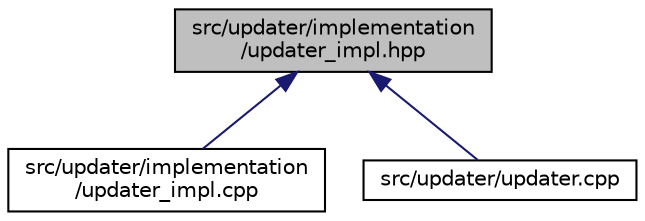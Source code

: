 digraph "src/updater/implementation/updater_impl.hpp"
{
 // LATEX_PDF_SIZE
  edge [fontname="Helvetica",fontsize="10",labelfontname="Helvetica",labelfontsize="10"];
  node [fontname="Helvetica",fontsize="10",shape=record];
  Node1 [label="src/updater/implementation\l/updater_impl.hpp",height=0.2,width=0.4,color="black", fillcolor="grey75", style="filled", fontcolor="black",tooltip=" "];
  Node1 -> Node2 [dir="back",color="midnightblue",fontsize="10",style="solid",fontname="Helvetica"];
  Node2 [label="src/updater/implementation\l/updater_impl.cpp",height=0.2,width=0.4,color="black", fillcolor="white", style="filled",URL="$updater__impl_8cpp.html",tooltip=" "];
  Node1 -> Node3 [dir="back",color="midnightblue",fontsize="10",style="solid",fontname="Helvetica"];
  Node3 [label="src/updater/updater.cpp",height=0.2,width=0.4,color="black", fillcolor="white", style="filled",URL="$updater_8cpp.html",tooltip=" "];
}
